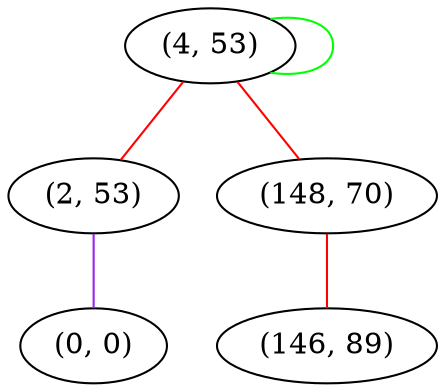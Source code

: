 graph "" {
"(4, 53)";
"(2, 53)";
"(0, 0)";
"(148, 70)";
"(146, 89)";
"(4, 53)" -- "(4, 53)"  [color=green, key=0, weight=2];
"(4, 53)" -- "(2, 53)"  [color=red, key=0, weight=1];
"(4, 53)" -- "(148, 70)"  [color=red, key=0, weight=1];
"(2, 53)" -- "(0, 0)"  [color=purple, key=0, weight=4];
"(148, 70)" -- "(146, 89)"  [color=red, key=0, weight=1];
}
